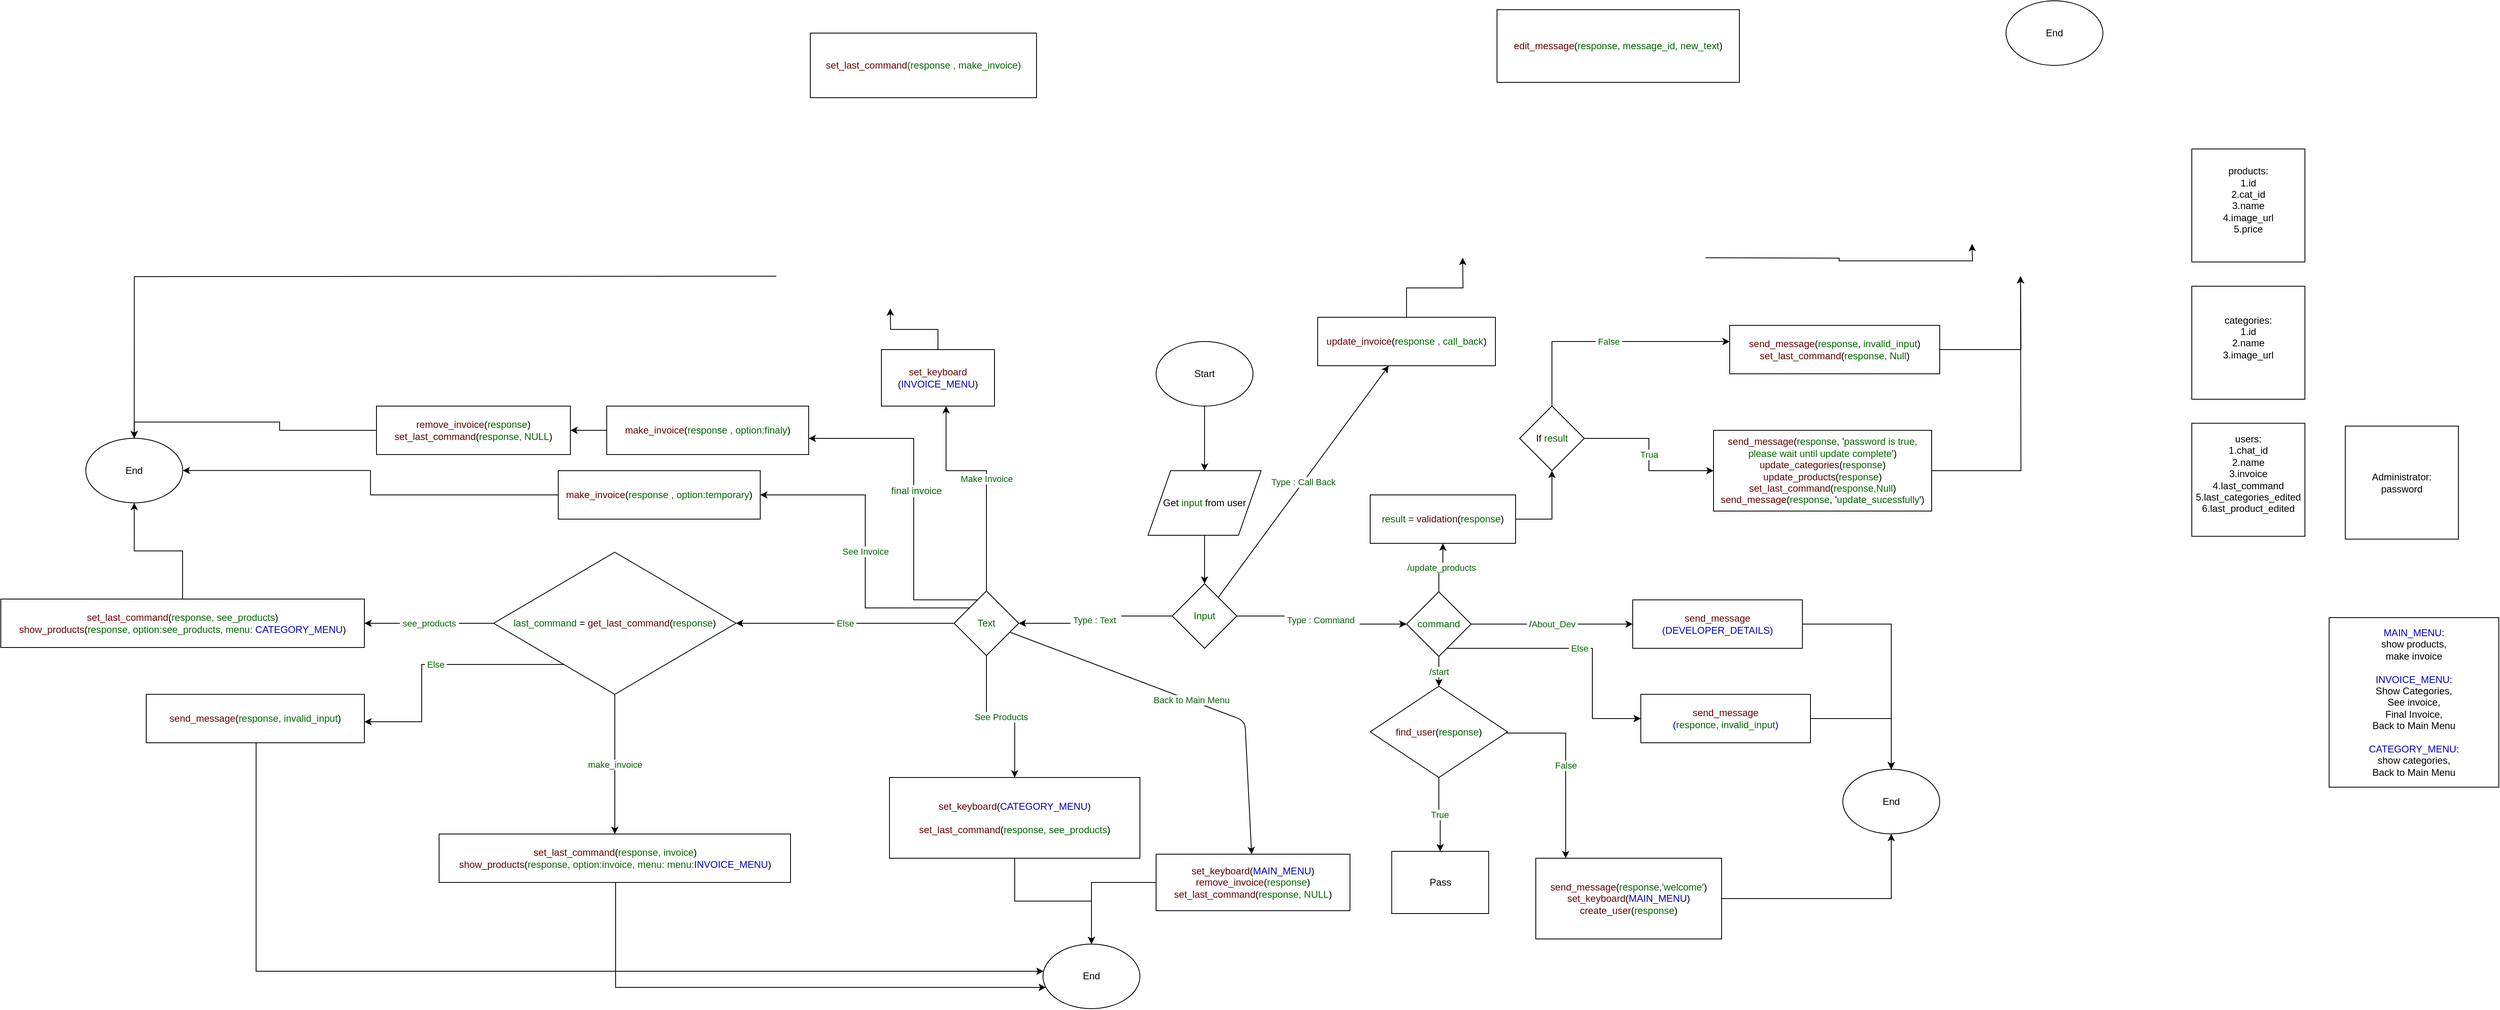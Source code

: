 <mxfile version="10.4.9" type="github"><diagram id="6a731a19-8d31-9384-78a2-239565b7b9f0" name="Page-1"><mxGraphModel dx="5232" dy="2244" grid="1" gridSize="10" guides="1" tooltips="1" connect="1" arrows="1" fold="1" page="1" pageScale="1" pageWidth="1169" pageHeight="827" background="#ffffff" math="0" shadow="0"><root><mxCell id="0"/><mxCell id="1" parent="0"/><mxCell id="oH4PkxtJo_DGUYvKG8xN-62" value="" style="edgeStyle=orthogonalEdgeStyle;rounded=0;orthogonalLoop=1;jettySize=auto;html=1;entryX=0.5;entryY=0;entryDx=0;entryDy=0;" parent="1" source="oH4PkxtJo_DGUYvKG8xN-56" target="oH4PkxtJo_DGUYvKG8xN-63" edge="1"><mxGeometry relative="1" as="geometry"><mxPoint x="148" y="345" as="targetPoint"/></mxGeometry></mxCell><mxCell id="oH4PkxtJo_DGUYvKG8xN-56" value="Start" style="ellipse;whiteSpace=wrap;html=1;" parent="1" vertex="1"><mxGeometry x="98" y="215" width="120" height="80" as="geometry"/></mxCell><mxCell id="oH4PkxtJo_DGUYvKG8xN-58" value="products:&lt;br&gt;1.id&lt;br&gt;2.cat_id&lt;br&gt;3.name&lt;br&gt;4.image_url&lt;br&gt;5.price&lt;br&gt;&lt;br&gt;" style="whiteSpace=wrap;html=1;aspect=fixed;" parent="1" vertex="1"><mxGeometry x="1380" y="-23.5" width="140" height="140" as="geometry"/></mxCell><mxCell id="oH4PkxtJo_DGUYvKG8xN-59" value="categories:&lt;br&gt;1.id&lt;br&gt;2.name&lt;br&gt;3.image_url&lt;br&gt;&lt;br&gt;" style="whiteSpace=wrap;html=1;aspect=fixed;" parent="1" vertex="1"><mxGeometry x="1380" y="146.5" width="140" height="140" as="geometry"/></mxCell><mxCell id="oH4PkxtJo_DGUYvKG8xN-60" value="users:&lt;br&gt;1.chat_id&lt;br&gt;2.name&lt;br&gt;3.invoice&lt;br&gt;4.last_command&lt;br&gt;5.last_categories_edited&lt;br&gt;6.last_product_edited&lt;br&gt;&lt;br&gt;" style="whiteSpace=wrap;html=1;aspect=fixed;" parent="1" vertex="1"><mxGeometry x="1380" y="316.265" width="140" height="140" as="geometry"/></mxCell><mxCell id="oH4PkxtJo_DGUYvKG8xN-66" value="" style="edgeStyle=orthogonalEdgeStyle;rounded=0;orthogonalLoop=1;jettySize=auto;html=1;" parent="1" source="oH4PkxtJo_DGUYvKG8xN-63" target="oH4PkxtJo_DGUYvKG8xN-64" edge="1"><mxGeometry relative="1" as="geometry"/></mxCell><mxCell id="oH4PkxtJo_DGUYvKG8xN-63" value="Get &lt;font color=&quot;#006600&quot;&gt;input&lt;/font&gt; from user" style="shape=parallelogram;perimeter=parallelogramPerimeter;whiteSpace=wrap;html=1;" parent="1" vertex="1"><mxGeometry x="88" y="375" width="140" height="80" as="geometry"/></mxCell><mxCell id="oH4PkxtJo_DGUYvKG8xN-67" value="&lt;font color=&quot;#006600&quot;&gt;&amp;nbsp;Type : Command&amp;nbsp;&amp;nbsp;&lt;/font&gt;" style="edgeStyle=orthogonalEdgeStyle;rounded=0;orthogonalLoop=1;jettySize=auto;html=1;" parent="1" source="oH4PkxtJo_DGUYvKG8xN-64" target="oH4PkxtJo_DGUYvKG8xN-76" edge="1"><mxGeometry relative="1" as="geometry"><mxPoint x="398" y="564.571" as="targetPoint"/></mxGeometry></mxCell><mxCell id="oH4PkxtJo_DGUYvKG8xN-71" value="&lt;font color=&quot;#006600&quot;&gt;&amp;nbsp;Type :&amp;nbsp;Text&amp;nbsp;&amp;nbsp;&lt;/font&gt;" style="edgeStyle=orthogonalEdgeStyle;rounded=0;orthogonalLoop=1;jettySize=auto;html=1;" parent="1" source="oH4PkxtJo_DGUYvKG8xN-64" target="oH4PkxtJo_DGUYvKG8xN-85" edge="1"><mxGeometry relative="1" as="geometry"><mxPoint x="38" y="555" as="targetPoint"/></mxGeometry></mxCell><mxCell id="oH4PkxtJo_DGUYvKG8xN-64" value="&lt;font color=&quot;#006600&quot;&gt;Input&lt;/font&gt;" style="rhombus;whiteSpace=wrap;html=1;" parent="1" vertex="1"><mxGeometry x="118" y="515" width="80" height="80" as="geometry"/></mxCell><mxCell id="oH4PkxtJo_DGUYvKG8xN-79" value="&lt;font color=&quot;#006600&quot;&gt;&amp;nbsp;/start&amp;nbsp;&lt;/font&gt;" style="edgeStyle=orthogonalEdgeStyle;rounded=0;orthogonalLoop=1;jettySize=auto;html=1;entryX=0.5;entryY=0;entryDx=0;entryDy=0;" parent="1" source="oH4PkxtJo_DGUYvKG8xN-76" target="bCrek6CM6kW2tsFo_yDu-50" edge="1"><mxGeometry relative="1" as="geometry"><mxPoint x="448" y="725" as="targetPoint"/></mxGeometry></mxCell><mxCell id="oH4PkxtJo_DGUYvKG8xN-83" value="&amp;nbsp;/&lt;font color=&quot;#006600&quot;&gt;About_Dev&lt;/font&gt;&amp;nbsp;" style="edgeStyle=orthogonalEdgeStyle;rounded=0;orthogonalLoop=1;jettySize=auto;html=1;strokeColor=#000000;" parent="1" source="oH4PkxtJo_DGUYvKG8xN-76" target="oH4PkxtJo_DGUYvKG8xN-84" edge="1"><mxGeometry relative="1" as="geometry"><mxPoint x="568" y="565.0" as="targetPoint"/></mxGeometry></mxCell><mxCell id="bCrek6CM6kW2tsFo_yDu-3" value="&lt;font color=&quot;#006600&quot;&gt;/update_products&lt;/font&gt;" style="edgeStyle=orthogonalEdgeStyle;rounded=0;orthogonalLoop=1;jettySize=auto;html=1;strokeColor=#000000;" parent="1" source="oH4PkxtJo_DGUYvKG8xN-76" target="bCrek6CM6kW2tsFo_yDu-5" edge="1"><mxGeometry relative="1" as="geometry"><mxPoint x="448" y="445" as="targetPoint"/></mxGeometry></mxCell><mxCell id="bCrek6CM6kW2tsFo_yDu-26" value="&amp;nbsp;&lt;font color=&quot;#006600&quot;&gt;Else&lt;/font&gt;&amp;nbsp;" style="edgeStyle=orthogonalEdgeStyle;rounded=0;orthogonalLoop=1;jettySize=auto;html=1;strokeColor=#000000;" parent="1" source="oH4PkxtJo_DGUYvKG8xN-76" target="bCrek6CM6kW2tsFo_yDu-27" edge="1"><mxGeometry relative="1" as="geometry"><mxPoint x="688" y="675" as="targetPoint"/><Array as="points"><mxPoint x="638" y="595"/><mxPoint x="638" y="682"/></Array></mxGeometry></mxCell><mxCell id="oH4PkxtJo_DGUYvKG8xN-76" value="&lt;font color=&quot;#006600&quot;&gt;command&lt;/font&gt;" style="rhombus;whiteSpace=wrap;html=1;" parent="1" vertex="1"><mxGeometry x="408" y="525" width="80" height="80" as="geometry"/></mxCell><mxCell id="bCrek6CM6kW2tsFo_yDu-43" style="edgeStyle=orthogonalEdgeStyle;rounded=0;orthogonalLoop=1;jettySize=auto;html=1;strokeColor=#000000;" parent="1" source="bCrek6CM6kW2tsFo_yDu-53" target="bCrek6CM6kW2tsFo_yDu-42" edge="1"><mxGeometry relative="1" as="geometry"><mxPoint x="818" y="884.667" as="sourcePoint"/></mxGeometry></mxCell><mxCell id="bCrek6CM6kW2tsFo_yDu-45" style="edgeStyle=orthogonalEdgeStyle;rounded=0;orthogonalLoop=1;jettySize=auto;html=1;strokeColor=#000000;" parent="1" source="oH4PkxtJo_DGUYvKG8xN-84" target="bCrek6CM6kW2tsFo_yDu-42" edge="1"><mxGeometry relative="1" as="geometry"/></mxCell><mxCell id="oH4PkxtJo_DGUYvKG8xN-84" value="&lt;font color=&quot;#660000&quot;&gt;send_message&lt;/font&gt;&lt;br&gt;&lt;font color=&quot;#0000cc&quot;&gt;(DEVELOPER_DETAILS)&lt;/font&gt;" style="rounded=0;whiteSpace=wrap;html=1;" parent="1" vertex="1"><mxGeometry x="688" y="535" width="210" height="60" as="geometry"/></mxCell><mxCell id="oH4PkxtJo_DGUYvKG8xN-87" value="&lt;font color=&quot;#006600&quot;&gt;&amp;nbsp;Make Invoice&amp;nbsp;&lt;/font&gt;" style="edgeStyle=orthogonalEdgeStyle;rounded=0;orthogonalLoop=1;jettySize=auto;html=1;" parent="1" source="oH4PkxtJo_DGUYvKG8xN-85" target="oH4PkxtJo_DGUYvKG8xN-123" edge="1"><mxGeometry relative="1" as="geometry"><mxPoint x="-162" y="315" as="targetPoint"/><Array as="points"><mxPoint x="-112" y="375"/><mxPoint x="-162" y="375"/></Array></mxGeometry></mxCell><mxCell id="oH4PkxtJo_DGUYvKG8xN-91" value="&lt;font color=&quot;#006600&quot;&gt;&amp;nbsp;See Products&amp;nbsp;&lt;/font&gt;" style="edgeStyle=orthogonalEdgeStyle;rounded=0;orthogonalLoop=1;jettySize=auto;html=1;" parent="1" source="oH4PkxtJo_DGUYvKG8xN-85" target="oH4PkxtJo_DGUYvKG8xN-104" edge="1"><mxGeometry relative="1" as="geometry"><mxPoint x="-52" y="685.0" as="targetPoint"/></mxGeometry></mxCell><mxCell id="oH4PkxtJo_DGUYvKG8xN-138" value="&lt;font color=&quot;#006600&quot;&gt;&amp;nbsp;See Invoice&amp;nbsp;&lt;/font&gt;" style="edgeStyle=orthogonalEdgeStyle;rounded=0;orthogonalLoop=1;jettySize=auto;html=1;" parent="1" source="oH4PkxtJo_DGUYvKG8xN-85" target="oH4PkxtJo_DGUYvKG8xN-139" edge="1"><mxGeometry relative="1" as="geometry"><mxPoint x="-362" y="415" as="targetPoint"/><Array as="points"><mxPoint x="-262" y="545"/><mxPoint x="-262" y="405"/></Array></mxGeometry></mxCell><mxCell id="oH4PkxtJo_DGUYvKG8xN-140" style="edgeStyle=orthogonalEdgeStyle;rounded=0;orthogonalLoop=1;jettySize=auto;html=1;" parent="1" source="oH4PkxtJo_DGUYvKG8xN-85" target="oH4PkxtJo_DGUYvKG8xN-141" edge="1"><mxGeometry relative="1" as="geometry"><mxPoint x="-512" y="325" as="targetPoint"/><Array as="points"><mxPoint x="-202" y="535"/><mxPoint x="-202" y="335"/></Array></mxGeometry></mxCell><mxCell id="oH4PkxtJo_DGUYvKG8xN-144" value="&lt;font color=&quot;#006600&quot;&gt;&amp;nbsp;final invoice&amp;nbsp;&lt;/font&gt;" style="text;html=1;resizable=0;points=[];align=center;verticalAlign=middle;labelBackgroundColor=#ffffff;" parent="oH4PkxtJo_DGUYvKG8xN-140" vertex="1" connectable="0"><mxGeometry x="0.047" y="-3" relative="1" as="geometry"><mxPoint as="offset"/></mxGeometry></mxCell><mxCell id="oH4PkxtJo_DGUYvKG8xN-85" value="&lt;font color=&quot;#006600&quot;&gt;Text&lt;/font&gt;" style="rhombus;whiteSpace=wrap;html=1;" parent="1" vertex="1"><mxGeometry x="-152" y="524" width="80" height="80" as="geometry"/></mxCell><mxCell id="oH4PkxtJo_DGUYvKG8xN-93" value="Administrator:&lt;br&gt;password&lt;br&gt;" style="whiteSpace=wrap;html=1;aspect=fixed;" parent="1" vertex="1"><mxGeometry x="1570" y="319.765" width="140" height="140" as="geometry"/></mxCell><mxCell id="bCrek6CM6kW2tsFo_yDu-33" value="" style="edgeStyle=orthogonalEdgeStyle;rounded=0;orthogonalLoop=1;jettySize=auto;html=1;strokeColor=#000000;entryX=0.5;entryY=0;entryDx=0;entryDy=0;" parent="1" source="oH4PkxtJo_DGUYvKG8xN-104" target="bCrek6CM6kW2tsFo_yDu-30" edge="1"><mxGeometry relative="1" as="geometry"><mxPoint x="-77" y="935" as="targetPoint"/></mxGeometry></mxCell><mxCell id="oH4PkxtJo_DGUYvKG8xN-104" value="&lt;font color=&quot;#660000&quot;&gt;set_keyboard&lt;/font&gt;(&lt;font color=&quot;#0000cc&quot;&gt;CATEGORY_MENU&lt;/font&gt;)&lt;br&gt;&lt;br&gt;&lt;font color=&quot;#660000&quot;&gt;set_last_command&lt;/font&gt;(&lt;font color=&quot;#006600&quot;&gt;response, see_products&lt;/font&gt;)&lt;br&gt;" style="rounded=0;whiteSpace=wrap;html=1;" parent="1" vertex="1"><mxGeometry x="-232" y="755" width="310" height="100" as="geometry"/></mxCell><mxCell id="oH4PkxtJo_DGUYvKG8xN-109" value="&lt;font color=&quot;#006600&quot;&gt;&amp;nbsp;Else&amp;nbsp;&lt;/font&gt;&lt;br&gt;" style="endArrow=classic;html=1;entryX=1;entryY=0.5;entryDx=0;entryDy=0;" parent="1" source="oH4PkxtJo_DGUYvKG8xN-85" target="oH4PkxtJo_DGUYvKG8xN-110" edge="1"><mxGeometry width="50" height="50" relative="1" as="geometry"><mxPoint x="-152" y="665" as="sourcePoint"/><mxPoint x="-212" y="675" as="targetPoint"/></mxGeometry></mxCell><mxCell id="oH4PkxtJo_DGUYvKG8xN-127" value="&lt;font color=&quot;#006600&quot;&gt;&amp;nbsp;make_invoice&amp;nbsp;&lt;/font&gt;" style="edgeStyle=orthogonalEdgeStyle;rounded=0;orthogonalLoop=1;jettySize=auto;html=1;" parent="1" source="oH4PkxtJo_DGUYvKG8xN-110" target="bCrek6CM6kW2tsFo_yDu-24" edge="1"><mxGeometry relative="1" as="geometry"><mxPoint x="-571.412" y="785" as="targetPoint"/></mxGeometry></mxCell><mxCell id="bCrek6CM6kW2tsFo_yDu-19" value="&lt;font color=&quot;#006600&quot;&gt;&amp;nbsp;&lt;span&gt;see_products&amp;nbsp;&lt;/span&gt;&lt;/font&gt;" style="edgeStyle=orthogonalEdgeStyle;rounded=0;orthogonalLoop=1;jettySize=auto;html=1;strokeColor=#000000;" parent="1" source="oH4PkxtJo_DGUYvKG8xN-110" target="bCrek6CM6kW2tsFo_yDu-20" edge="1"><mxGeometry relative="1" as="geometry"><mxPoint x="-802" y="564" as="targetPoint"/></mxGeometry></mxCell><mxCell id="bCrek6CM6kW2tsFo_yDu-28" value="&lt;font color=&quot;#006600&quot;&gt;&amp;nbsp;Else&amp;nbsp;&lt;/font&gt;" style="edgeStyle=orthogonalEdgeStyle;rounded=0;orthogonalLoop=1;jettySize=auto;html=1;strokeColor=#000000;" parent="1" source="oH4PkxtJo_DGUYvKG8xN-110" target="bCrek6CM6kW2tsFo_yDu-29" edge="1"><mxGeometry relative="1" as="geometry"><mxPoint x="-882" y="686" as="targetPoint"/><Array as="points"><mxPoint x="-811" y="615"/><mxPoint x="-811" y="686"/></Array></mxGeometry></mxCell><mxCell id="oH4PkxtJo_DGUYvKG8xN-110" value="&lt;font color=&quot;#006600&quot;&gt;last_command&lt;/font&gt; = &lt;font color=&quot;#660000&quot;&gt;get_last_command&lt;/font&gt;(&lt;font color=&quot;#006600&quot;&gt;response&lt;/font&gt;)" style="rhombus;whiteSpace=wrap;html=1;" parent="1" vertex="1"><mxGeometry x="-722" y="476" width="300" height="176" as="geometry"/></mxCell><mxCell id="oH4PkxtJo_DGUYvKG8xN-121" value="&lt;font color=&quot;#006600&quot;&gt;&amp;nbsp;Back to Main Menu&lt;/font&gt;" style="endArrow=classic;html=1;" parent="1" source="oH4PkxtJo_DGUYvKG8xN-85" target="oH4PkxtJo_DGUYvKG8xN-122" edge="1"><mxGeometry width="50" height="50" relative="1" as="geometry"><mxPoint x="98" y="715" as="sourcePoint"/><mxPoint x="98" y="675" as="targetPoint"/><Array as="points"><mxPoint x="208" y="685"/></Array></mxGeometry></mxCell><mxCell id="bCrek6CM6kW2tsFo_yDu-31" style="edgeStyle=orthogonalEdgeStyle;rounded=0;orthogonalLoop=1;jettySize=auto;html=1;strokeColor=#000000;" parent="1" source="oH4PkxtJo_DGUYvKG8xN-122" target="bCrek6CM6kW2tsFo_yDu-30" edge="1"><mxGeometry relative="1" as="geometry"/></mxCell><mxCell id="oH4PkxtJo_DGUYvKG8xN-122" value="&lt;font color=&quot;#660000&quot;&gt;set_keyboard&lt;/font&gt;(&lt;font color=&quot;#0000cc&quot;&gt;MAIN_MENU&lt;/font&gt;)&lt;br&gt;&lt;font color=&quot;#660000&quot;&gt;remove_invoice&lt;/font&gt;(&lt;font color=&quot;#006600&quot;&gt;response&lt;/font&gt;)&lt;br&gt;&lt;font color=&quot;#660000&quot;&gt;set_last_command&lt;/font&gt;(&lt;font color=&quot;#006600&quot;&gt;response, NULL&lt;/font&gt;)&lt;br&gt;" style="rounded=0;whiteSpace=wrap;html=1;" parent="1" vertex="1"><mxGeometry x="98" y="850" width="240" height="70" as="geometry"/></mxCell><mxCell id="oH4PkxtJo_DGUYvKG8xN-125" style="edgeStyle=orthogonalEdgeStyle;rounded=0;orthogonalLoop=1;jettySize=auto;html=1;" parent="1" source="oH4PkxtJo_DGUYvKG8xN-123" edge="1"><mxGeometry relative="1" as="geometry"><mxPoint x="-231.143" y="174" as="targetPoint"/></mxGeometry></mxCell><mxCell id="oH4PkxtJo_DGUYvKG8xN-123" value="&lt;font color=&quot;#660000&quot;&gt;set_keyboard&lt;/font&gt;&lt;br&gt;(&lt;font color=&quot;#0000cc&quot;&gt;INVOICE_MENU&lt;/font&gt;)" style="rounded=0;whiteSpace=wrap;html=1;" parent="1" vertex="1"><mxGeometry x="-242" y="225" width="140" height="70" as="geometry"/></mxCell><mxCell id="bCrek6CM6kW2tsFo_yDu-41" style="edgeStyle=orthogonalEdgeStyle;rounded=0;orthogonalLoop=1;jettySize=auto;html=1;strokeColor=#000000;" parent="1" target="bCrek6CM6kW2tsFo_yDu-37" edge="1"><mxGeometry relative="1" as="geometry"><mxPoint x="-372" y="134.143" as="sourcePoint"/></mxGeometry></mxCell><mxCell id="oH4PkxtJo_DGUYvKG8xN-124" value="&lt;font color=&quot;#660000&quot;&gt;set_last_command&lt;/font&gt;&lt;font color=&quot;#006600&quot;&gt;(response , make_invoice)&lt;br&gt;&lt;/font&gt;" style="rounded=0;whiteSpace=wrap;html=1;" parent="1" vertex="1"><mxGeometry x="-330" y="-167" width="280" height="80" as="geometry"/></mxCell><mxCell id="oH4PkxtJo_DGUYvKG8xN-130" value="&lt;font color=&quot;#006600&quot;&gt;&amp;nbsp;Type : Call Back&amp;nbsp;&lt;/font&gt;" style="endArrow=classic;html=1;" parent="1" source="oH4PkxtJo_DGUYvKG8xN-64" target="oH4PkxtJo_DGUYvKG8xN-135" edge="1"><mxGeometry width="50" height="50" relative="1" as="geometry"><mxPoint x="298" y="495" as="sourcePoint"/><mxPoint x="454.82" y="288.292" as="targetPoint"/></mxGeometry></mxCell><mxCell id="bCrek6CM6kW2tsFo_yDu-7" style="edgeStyle=orthogonalEdgeStyle;rounded=0;orthogonalLoop=1;jettySize=auto;html=1;entryX=0;entryY=0.5;entryDx=0;entryDy=0;strokeColor=#000000;" parent="1" source="oH4PkxtJo_DGUYvKG8xN-135" edge="1"><mxGeometry relative="1" as="geometry"><mxPoint x="477.429" y="111.286" as="targetPoint"/></mxGeometry></mxCell><mxCell id="oH4PkxtJo_DGUYvKG8xN-135" value="&lt;font color=&quot;#660000&quot;&gt;update_invoice&lt;/font&gt;(&lt;font color=&quot;#006600&quot;&gt;response , call_back&lt;/font&gt;)" style="rounded=0;whiteSpace=wrap;html=1;" parent="1" vertex="1"><mxGeometry x="298" y="185" width="220" height="60" as="geometry"/></mxCell><mxCell id="bCrek6CM6kW2tsFo_yDu-49" style="edgeStyle=orthogonalEdgeStyle;rounded=0;orthogonalLoop=1;jettySize=auto;html=1;strokeColor=#000000;" parent="1" edge="1"><mxGeometry relative="1" as="geometry"><mxPoint x="778" y="111.286" as="sourcePoint"/><mxPoint x="1108.0" y="94.143" as="targetPoint"/></mxGeometry></mxCell><mxCell id="oH4PkxtJo_DGUYvKG8xN-136" value="&lt;font color=&quot;#660000&quot;&gt;edit_message&lt;/font&gt;(&lt;font color=&quot;#006600&quot;&gt;response, message_id, new_text&lt;/font&gt;)" style="rounded=0;whiteSpace=wrap;html=1;" parent="1" vertex="1"><mxGeometry x="520" y="-196" width="300" height="90" as="geometry"/></mxCell><mxCell id="bCrek6CM6kW2tsFo_yDu-39" style="edgeStyle=orthogonalEdgeStyle;rounded=0;orthogonalLoop=1;jettySize=auto;html=1;strokeColor=#000000;" parent="1" source="oH4PkxtJo_DGUYvKG8xN-139" target="bCrek6CM6kW2tsFo_yDu-37" edge="1"><mxGeometry relative="1" as="geometry"/></mxCell><mxCell id="oH4PkxtJo_DGUYvKG8xN-139" value="&lt;font color=&quot;#660000&quot;&gt;make_invoice&lt;/font&gt;(&lt;font color=&quot;#006600&quot;&gt;response , option:temporary&lt;/font&gt;)" style="rounded=0;whiteSpace=wrap;html=1;" parent="1" vertex="1"><mxGeometry x="-642" y="375" width="250" height="60" as="geometry"/></mxCell><mxCell id="oH4PkxtJo_DGUYvKG8xN-143" value="" style="edgeStyle=orthogonalEdgeStyle;rounded=0;orthogonalLoop=1;jettySize=auto;html=1;" parent="1" source="oH4PkxtJo_DGUYvKG8xN-141" target="oH4PkxtJo_DGUYvKG8xN-142" edge="1"><mxGeometry relative="1" as="geometry"><Array as="points"><mxPoint x="-612" y="325"/><mxPoint x="-612" y="325"/></Array></mxGeometry></mxCell><mxCell id="oH4PkxtJo_DGUYvKG8xN-141" value="&lt;font color=&quot;#660000&quot;&gt;make_invoice&lt;/font&gt;(&lt;font color=&quot;#006600&quot;&gt;response , option:finaly&lt;/font&gt;)" style="rounded=0;whiteSpace=wrap;html=1;" parent="1" vertex="1"><mxGeometry x="-582" y="295" width="250" height="60" as="geometry"/></mxCell><mxCell id="bCrek6CM6kW2tsFo_yDu-40" style="edgeStyle=orthogonalEdgeStyle;rounded=0;orthogonalLoop=1;jettySize=auto;html=1;entryX=0.5;entryY=0;entryDx=0;entryDy=0;strokeColor=#000000;" parent="1" source="oH4PkxtJo_DGUYvKG8xN-142" target="bCrek6CM6kW2tsFo_yDu-37" edge="1"><mxGeometry relative="1" as="geometry"/></mxCell><mxCell id="oH4PkxtJo_DGUYvKG8xN-142" value="&lt;font color=&quot;#660000&quot;&gt;remove_invoice&lt;/font&gt;(&lt;font color=&quot;#006600&quot;&gt;response&lt;/font&gt;)&lt;br&gt;&lt;font color=&quot;#660000&quot;&gt;set_last_command&lt;/font&gt;(&lt;font color=&quot;#006600&quot;&gt;response, NULL&lt;/font&gt;)&lt;br&gt;" style="rounded=0;whiteSpace=wrap;html=1;" parent="1" vertex="1"><mxGeometry x="-867" y="295" width="240" height="60" as="geometry"/></mxCell><mxCell id="bCrek6CM6kW2tsFo_yDu-1" value="&lt;font color=&quot;#0000cc&quot;&gt;MAIN_MENU&lt;/font&gt;:&lt;br&gt;show products,&lt;br&gt;make invoice&lt;br&gt;&lt;br&gt;&lt;font color=&quot;#0000cc&quot;&gt;INVOICE_MENU&lt;/font&gt;:&lt;br&gt;Show Categories,&lt;br&gt;See invoice,&lt;br&gt;Final Invoice,&lt;br&gt;Back to Main Menu&lt;br&gt;&lt;br&gt;&lt;font color=&quot;#0000cc&quot;&gt;CATEGORY_MENU&lt;/font&gt;:&lt;br&gt;show categories,&lt;br&gt;Back to Main Menu&lt;br&gt;" style="whiteSpace=wrap;html=1;aspect=fixed;" parent="1" vertex="1"><mxGeometry x="1550" y="557" width="210" height="210" as="geometry"/></mxCell><mxCell id="bCrek6CM6kW2tsFo_yDu-9" style="edgeStyle=orthogonalEdgeStyle;rounded=0;orthogonalLoop=1;jettySize=auto;html=1;strokeColor=#000000;" parent="1" source="bCrek6CM6kW2tsFo_yDu-5" target="bCrek6CM6kW2tsFo_yDu-8" edge="1"><mxGeometry relative="1" as="geometry"/></mxCell><mxCell id="bCrek6CM6kW2tsFo_yDu-5" value="&lt;font color=&quot;#006600&quot;&gt;result&lt;/font&gt;&lt;font color=&quot;#660000&quot;&gt; = validation&lt;/font&gt;(&lt;font color=&quot;#006600&quot;&gt;response&lt;/font&gt;)&lt;br&gt;" style="rounded=0;whiteSpace=wrap;html=1;" parent="1" vertex="1"><mxGeometry x="363" y="405" width="180" height="60" as="geometry"/></mxCell><mxCell id="bCrek6CM6kW2tsFo_yDu-11" value="&lt;font color=&quot;#006600&quot;&gt;&amp;nbsp;Trua&amp;nbsp;&lt;/font&gt;" style="edgeStyle=orthogonalEdgeStyle;rounded=0;orthogonalLoop=1;jettySize=auto;html=1;strokeColor=#000000;" parent="1" source="bCrek6CM6kW2tsFo_yDu-8" target="bCrek6CM6kW2tsFo_yDu-15" edge="1"><mxGeometry relative="1" as="geometry"><mxPoint x="768" y="375" as="targetPoint"/><Array as="points"/></mxGeometry></mxCell><mxCell id="bCrek6CM6kW2tsFo_yDu-13" value="&lt;font color=&quot;#006600&quot;&gt;&amp;nbsp;False&amp;nbsp;&lt;/font&gt;" style="edgeStyle=orthogonalEdgeStyle;rounded=0;orthogonalLoop=1;jettySize=auto;html=1;strokeColor=#000000;" parent="1" source="bCrek6CM6kW2tsFo_yDu-8" target="bCrek6CM6kW2tsFo_yDu-14" edge="1"><mxGeometry relative="1" as="geometry"><mxPoint x="788" y="215" as="targetPoint"/><Array as="points"><mxPoint x="588" y="215"/></Array></mxGeometry></mxCell><mxCell id="bCrek6CM6kW2tsFo_yDu-8" value="If &lt;font color=&quot;#006600&quot;&gt;result&lt;/font&gt;" style="rhombus;whiteSpace=wrap;html=1;" parent="1" vertex="1"><mxGeometry x="548" y="295" width="80" height="80" as="geometry"/></mxCell><mxCell id="bCrek6CM6kW2tsFo_yDu-48" style="edgeStyle=orthogonalEdgeStyle;rounded=0;orthogonalLoop=1;jettySize=auto;html=1;strokeColor=#000000;" parent="1" source="bCrek6CM6kW2tsFo_yDu-14" edge="1"><mxGeometry relative="1" as="geometry"><mxPoint x="1168" y="134" as="targetPoint"/></mxGeometry></mxCell><mxCell id="bCrek6CM6kW2tsFo_yDu-14" value="&lt;font color=&quot;#660000&quot;&gt;send_message&lt;/font&gt;(&lt;font color=&quot;#006600&quot;&gt;response&lt;/font&gt;, &lt;font color=&quot;#006600&quot;&gt;invalid_input&lt;/font&gt;)&lt;br&gt;&lt;font color=&quot;#660000&quot;&gt;set_last_command&lt;/font&gt;(&lt;font color=&quot;#006600&quot;&gt;response, Null&lt;/font&gt;)&lt;br&gt;" style="rounded=0;whiteSpace=wrap;html=1;" parent="1" vertex="1"><mxGeometry x="808" y="195" width="260" height="60" as="geometry"/></mxCell><mxCell id="bCrek6CM6kW2tsFo_yDu-47" style="edgeStyle=orthogonalEdgeStyle;rounded=0;orthogonalLoop=1;jettySize=auto;html=1;strokeColor=#000000;" parent="1" source="bCrek6CM6kW2tsFo_yDu-15" edge="1"><mxGeometry relative="1" as="geometry"><mxPoint x="1168" y="134" as="targetPoint"/></mxGeometry></mxCell><mxCell id="bCrek6CM6kW2tsFo_yDu-15" value="&lt;font color=&quot;#660000&quot;&gt;send_message&lt;/font&gt;(&lt;font color=&quot;#006600&quot;&gt;response&lt;/font&gt;, '&lt;font color=&quot;#006600&quot;&gt;password is true, please wait until update complete&lt;/font&gt;')&lt;br&gt;&lt;font color=&quot;#660000&quot;&gt;update_categories&lt;/font&gt;(&lt;font color=&quot;#006600&quot;&gt;response&lt;/font&gt;)&lt;br&gt;&lt;font color=&quot;#660000&quot;&gt;update_products&lt;/font&gt;(&lt;font color=&quot;#006600&quot;&gt;response&lt;/font&gt;)&lt;br&gt;&lt;font color=&quot;#660000&quot;&gt;set_last_command&lt;/font&gt;(&lt;font color=&quot;#006600&quot;&gt;response,Null&lt;/font&gt;)&lt;br&gt;&lt;font color=&quot;#660000&quot;&gt;send_message&lt;/font&gt;(&lt;font color=&quot;#006600&quot;&gt;response&lt;/font&gt;, '&lt;font color=&quot;#006600&quot;&gt;update_sucessfully&lt;/font&gt;')&lt;br&gt;" style="rounded=0;whiteSpace=wrap;html=1;" parent="1" vertex="1"><mxGeometry x="788" y="325" width="270" height="100" as="geometry"/></mxCell><mxCell id="bCrek6CM6kW2tsFo_yDu-38" style="edgeStyle=orthogonalEdgeStyle;rounded=0;orthogonalLoop=1;jettySize=auto;html=1;strokeColor=#000000;" parent="1" source="bCrek6CM6kW2tsFo_yDu-20" target="bCrek6CM6kW2tsFo_yDu-37" edge="1"><mxGeometry relative="1" as="geometry"/></mxCell><mxCell id="bCrek6CM6kW2tsFo_yDu-20" value="&lt;font color=&quot;#660000&quot;&gt;set_last_command&lt;/font&gt;(&lt;font color=&quot;#006600&quot;&gt;response, see_products&lt;/font&gt;)&lt;br&gt;&lt;font color=&quot;#660000&quot;&gt;show_products&lt;/font&gt;(&lt;font color=&quot;#006600&quot;&gt;response, option:see_products, menu: &lt;/font&gt;&lt;font color=&quot;#0000cc&quot;&gt;CATEGORY_MENU&lt;/font&gt;)" style="rounded=0;whiteSpace=wrap;html=1;" parent="1" vertex="1"><mxGeometry x="-1332" y="534" width="450" height="60" as="geometry"/></mxCell><mxCell id="bCrek6CM6kW2tsFo_yDu-34" style="edgeStyle=orthogonalEdgeStyle;rounded=0;orthogonalLoop=1;jettySize=auto;html=1;strokeColor=#000000;" parent="1" source="bCrek6CM6kW2tsFo_yDu-24" target="bCrek6CM6kW2tsFo_yDu-30" edge="1"><mxGeometry relative="1" as="geometry"><Array as="points"><mxPoint x="-571" y="1015"/></Array></mxGeometry></mxCell><mxCell id="bCrek6CM6kW2tsFo_yDu-24" value="&lt;font color=&quot;#660000&quot;&gt;set_last_command&lt;/font&gt;(&lt;font color=&quot;#006600&quot;&gt;response, invoice&lt;/font&gt;)&lt;font color=&quot;#660000&quot;&gt;&lt;br&gt;show_products&lt;/font&gt;(&lt;font color=&quot;#006600&quot;&gt;response, option:invoice, menu:&amp;nbsp;&lt;/font&gt;&lt;font color=&quot;#006600&quot;&gt;menu:&lt;/font&gt;&lt;font color=&quot;#0000cc&quot;&gt;INVOICE_MENU&lt;/font&gt;)" style="rounded=0;whiteSpace=wrap;html=1;" parent="1" vertex="1"><mxGeometry x="-789.5" y="825" width="435" height="60" as="geometry"/></mxCell><mxCell id="bCrek6CM6kW2tsFo_yDu-44" style="edgeStyle=orthogonalEdgeStyle;rounded=0;orthogonalLoop=1;jettySize=auto;html=1;strokeColor=#000000;" parent="1" source="bCrek6CM6kW2tsFo_yDu-27" target="bCrek6CM6kW2tsFo_yDu-42" edge="1"><mxGeometry relative="1" as="geometry"/></mxCell><mxCell id="bCrek6CM6kW2tsFo_yDu-27" value="&lt;font color=&quot;#660000&quot;&gt;send_message&lt;/font&gt;&lt;br&gt;&lt;font color=&quot;#0000cc&quot;&gt;(&lt;/font&gt;&lt;font color=&quot;#006600&quot;&gt;responce,&lt;/font&gt;&lt;font color=&quot;#0000cc&quot;&gt;&amp;nbsp;&lt;/font&gt;&lt;font color=&quot;#006600&quot;&gt;invalid_input&lt;/font&gt;&lt;font color=&quot;#0000cc&quot;&gt;)&lt;/font&gt;" style="rounded=0;whiteSpace=wrap;html=1;" parent="1" vertex="1"><mxGeometry x="698" y="652" width="210" height="60" as="geometry"/></mxCell><mxCell id="bCrek6CM6kW2tsFo_yDu-36" style="edgeStyle=orthogonalEdgeStyle;rounded=0;orthogonalLoop=1;jettySize=auto;html=1;strokeColor=#000000;" parent="1" source="bCrek6CM6kW2tsFo_yDu-29" target="bCrek6CM6kW2tsFo_yDu-30" edge="1"><mxGeometry relative="1" as="geometry"><Array as="points"><mxPoint x="-1016" y="995"/></Array></mxGeometry></mxCell><mxCell id="bCrek6CM6kW2tsFo_yDu-29" value="&lt;font color=&quot;#660000&quot;&gt;send_message&lt;/font&gt;(&lt;font color=&quot;#006600&quot;&gt;response, invalid_input&lt;/font&gt;)" style="rounded=0;whiteSpace=wrap;html=1;" parent="1" vertex="1"><mxGeometry x="-1152" y="652" width="270" height="60" as="geometry"/></mxCell><mxCell id="bCrek6CM6kW2tsFo_yDu-30" value="End" style="ellipse;whiteSpace=wrap;html=1;" parent="1" vertex="1"><mxGeometry x="-42" y="961.333" width="120" height="80" as="geometry"/></mxCell><mxCell id="bCrek6CM6kW2tsFo_yDu-37" value="End" style="ellipse;whiteSpace=wrap;html=1;" parent="1" vertex="1"><mxGeometry x="-1226.833" y="334.833" width="120" height="80" as="geometry"/></mxCell><mxCell id="bCrek6CM6kW2tsFo_yDu-42" value="End" style="ellipse;whiteSpace=wrap;html=1;" parent="1" vertex="1"><mxGeometry x="948" y="744.833" width="120" height="80" as="geometry"/></mxCell><mxCell id="bCrek6CM6kW2tsFo_yDu-46" value="End" style="ellipse;whiteSpace=wrap;html=1;" parent="1" vertex="1"><mxGeometry x="1150" y="-207" width="120" height="80" as="geometry"/></mxCell><mxCell id="bCrek6CM6kW2tsFo_yDu-52" value="&lt;font color=&quot;#006600&quot;&gt;&amp;nbsp;False&amp;nbsp;&lt;/font&gt;" style="edgeStyle=orthogonalEdgeStyle;rounded=0;orthogonalLoop=1;jettySize=auto;html=1;strokeColor=#000000;" parent="1" source="bCrek6CM6kW2tsFo_yDu-50" target="bCrek6CM6kW2tsFo_yDu-53" edge="1"><mxGeometry relative="1" as="geometry"><mxPoint x="605" y="845" as="targetPoint"/><Array as="points"><mxPoint x="605" y="700"/></Array></mxGeometry></mxCell><mxCell id="bCrek6CM6kW2tsFo_yDu-55" value="&lt;font color=&quot;#006600&quot;&gt;&amp;nbsp;True&amp;nbsp;&lt;/font&gt;" style="edgeStyle=orthogonalEdgeStyle;rounded=0;orthogonalLoop=1;jettySize=auto;html=1;strokeColor=#000000;" parent="1" source="bCrek6CM6kW2tsFo_yDu-50" target="bCrek6CM6kW2tsFo_yDu-56" edge="1"><mxGeometry relative="1" as="geometry"><mxPoint x="448.0" y="835" as="targetPoint"/></mxGeometry></mxCell><mxCell id="bCrek6CM6kW2tsFo_yDu-50" value="&lt;font color=&quot;#660000&quot;&gt;find_user&lt;/font&gt;(&lt;font color=&quot;#006600&quot;&gt;response&lt;/font&gt;)" style="rhombus;whiteSpace=wrap;html=1;" parent="1" vertex="1"><mxGeometry x="363" y="642" width="170" height="113" as="geometry"/></mxCell><mxCell id="bCrek6CM6kW2tsFo_yDu-53" value="&lt;font color=&quot;#660000&quot;&gt;send_message&lt;/font&gt;(&lt;font color=&quot;#006600&quot;&gt;response,'welcome'&lt;/font&gt;)&lt;br&gt;&lt;font color=&quot;#660000&quot;&gt;set_keyboard&lt;/font&gt;(&lt;font color=&quot;#0000cc&quot;&gt;MAIN_MENU&lt;/font&gt;)&lt;br&gt;&lt;font color=&quot;#660000&quot;&gt;create_user&lt;/font&gt;(&lt;font color=&quot;#006600&quot;&gt;response&lt;/font&gt;)" style="rounded=0;whiteSpace=wrap;html=1;" parent="1" vertex="1"><mxGeometry x="568" y="855" width="230" height="100" as="geometry"/></mxCell><mxCell id="bCrek6CM6kW2tsFo_yDu-56" value="Pass" style="rounded=0;whiteSpace=wrap;html=1;" parent="1" vertex="1"><mxGeometry x="389.667" y="846.5" width="120" height="77" as="geometry"/></mxCell></root></mxGraphModel></diagram></mxfile>